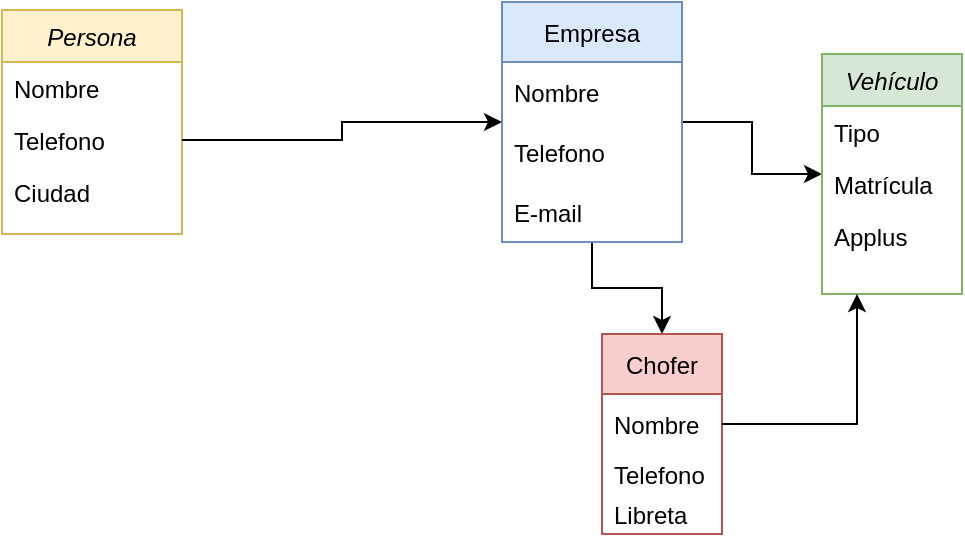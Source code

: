 <mxfile version="17.4.1" type="github">
  <diagram id="C5RBs43oDa-KdzZeNtuy" name="Page-1">
    <mxGraphModel dx="1422" dy="762" grid="1" gridSize="10" guides="1" tooltips="1" connect="1" arrows="1" fold="1" page="1" pageScale="1" pageWidth="827" pageHeight="1169" math="0" shadow="0">
      <root>
        <mxCell id="WIyWlLk6GJQsqaUBKTNV-0" />
        <mxCell id="WIyWlLk6GJQsqaUBKTNV-1" parent="WIyWlLk6GJQsqaUBKTNV-0" />
        <mxCell id="zkfFHV4jXpPFQw0GAbJ--0" value="Persona" style="swimlane;fontStyle=2;align=center;verticalAlign=top;childLayout=stackLayout;horizontal=1;startSize=26;horizontalStack=0;resizeParent=1;resizeLast=0;collapsible=1;marginBottom=0;rounded=0;shadow=0;strokeWidth=1;fillColor=#fff2cc;strokeColor=#d6b656;" parent="WIyWlLk6GJQsqaUBKTNV-1" vertex="1">
          <mxGeometry x="40" y="28" width="90" height="112" as="geometry">
            <mxRectangle x="230" y="140" width="160" height="26" as="alternateBounds" />
          </mxGeometry>
        </mxCell>
        <mxCell id="zkfFHV4jXpPFQw0GAbJ--1" value="Nombre" style="text;align=left;verticalAlign=top;spacingLeft=4;spacingRight=4;overflow=hidden;rotatable=0;points=[[0,0.5],[1,0.5]];portConstraint=eastwest;" parent="zkfFHV4jXpPFQw0GAbJ--0" vertex="1">
          <mxGeometry y="26" width="90" height="26" as="geometry" />
        </mxCell>
        <mxCell id="W2H-9vrmTVrFbAcjTf_w-5" value="Telefono" style="text;align=left;verticalAlign=top;spacingLeft=4;spacingRight=4;overflow=hidden;rotatable=0;points=[[0,0.5],[1,0.5]];portConstraint=eastwest;rounded=0;shadow=0;html=0;" vertex="1" parent="zkfFHV4jXpPFQw0GAbJ--0">
          <mxGeometry y="52" width="90" height="26" as="geometry" />
        </mxCell>
        <mxCell id="W2H-9vrmTVrFbAcjTf_w-2" value="Ciudad        " style="text;align=left;verticalAlign=top;spacingLeft=4;spacingRight=4;overflow=hidden;rotatable=0;points=[[0,0.5],[1,0.5]];portConstraint=eastwest;rounded=0;shadow=0;html=0;" vertex="1" parent="zkfFHV4jXpPFQw0GAbJ--0">
          <mxGeometry y="78" width="90" height="26" as="geometry" />
        </mxCell>
        <mxCell id="W2H-9vrmTVrFbAcjTf_w-15" style="edgeStyle=orthogonalEdgeStyle;rounded=0;orthogonalLoop=1;jettySize=auto;html=1;" edge="1" parent="WIyWlLk6GJQsqaUBKTNV-1" source="W2H-9vrmTVrFbAcjTf_w-6" target="W2H-9vrmTVrFbAcjTf_w-11">
          <mxGeometry relative="1" as="geometry" />
        </mxCell>
        <mxCell id="W2H-9vrmTVrFbAcjTf_w-26" style="edgeStyle=orthogonalEdgeStyle;rounded=0;orthogonalLoop=1;jettySize=auto;html=1;entryX=0.5;entryY=0;entryDx=0;entryDy=0;" edge="1" parent="WIyWlLk6GJQsqaUBKTNV-1" source="W2H-9vrmTVrFbAcjTf_w-6" target="W2H-9vrmTVrFbAcjTf_w-21">
          <mxGeometry relative="1" as="geometry" />
        </mxCell>
        <mxCell id="W2H-9vrmTVrFbAcjTf_w-6" value="Empresa" style="swimlane;fontStyle=0;childLayout=stackLayout;horizontal=1;startSize=30;horizontalStack=0;resizeParent=1;resizeParentMax=0;resizeLast=0;collapsible=1;marginBottom=0;fillColor=#dae8fc;strokeColor=#6c8ebf;" vertex="1" parent="WIyWlLk6GJQsqaUBKTNV-1">
          <mxGeometry x="290" y="24" width="90" height="120" as="geometry" />
        </mxCell>
        <mxCell id="W2H-9vrmTVrFbAcjTf_w-7" value="Nombre " style="text;strokeColor=none;fillColor=none;align=left;verticalAlign=middle;spacingLeft=4;spacingRight=4;overflow=hidden;points=[[0,0.5],[1,0.5]];portConstraint=eastwest;rotatable=0;" vertex="1" parent="W2H-9vrmTVrFbAcjTf_w-6">
          <mxGeometry y="30" width="90" height="30" as="geometry" />
        </mxCell>
        <mxCell id="W2H-9vrmTVrFbAcjTf_w-8" value="Telefono    " style="text;strokeColor=none;fillColor=none;align=left;verticalAlign=middle;spacingLeft=4;spacingRight=4;overflow=hidden;points=[[0,0.5],[1,0.5]];portConstraint=eastwest;rotatable=0;" vertex="1" parent="W2H-9vrmTVrFbAcjTf_w-6">
          <mxGeometry y="60" width="90" height="30" as="geometry" />
        </mxCell>
        <mxCell id="W2H-9vrmTVrFbAcjTf_w-9" value="E-mail" style="text;strokeColor=none;fillColor=none;align=left;verticalAlign=middle;spacingLeft=4;spacingRight=4;overflow=hidden;points=[[0,0.5],[1,0.5]];portConstraint=eastwest;rotatable=0;" vertex="1" parent="W2H-9vrmTVrFbAcjTf_w-6">
          <mxGeometry y="90" width="90" height="30" as="geometry" />
        </mxCell>
        <mxCell id="W2H-9vrmTVrFbAcjTf_w-11" value="Vehículo" style="swimlane;fontStyle=2;align=center;verticalAlign=top;childLayout=stackLayout;horizontal=1;startSize=26;horizontalStack=0;resizeParent=1;resizeLast=0;collapsible=1;marginBottom=0;rounded=0;shadow=0;strokeWidth=1;fillColor=#d5e8d4;strokeColor=#82b366;" vertex="1" parent="WIyWlLk6GJQsqaUBKTNV-1">
          <mxGeometry x="450" y="50" width="70" height="120" as="geometry">
            <mxRectangle x="230" y="140" width="160" height="26" as="alternateBounds" />
          </mxGeometry>
        </mxCell>
        <mxCell id="W2H-9vrmTVrFbAcjTf_w-12" value="Tipo" style="text;align=left;verticalAlign=top;spacingLeft=4;spacingRight=4;overflow=hidden;rotatable=0;points=[[0,0.5],[1,0.5]];portConstraint=eastwest;" vertex="1" parent="W2H-9vrmTVrFbAcjTf_w-11">
          <mxGeometry y="26" width="70" height="26" as="geometry" />
        </mxCell>
        <mxCell id="W2H-9vrmTVrFbAcjTf_w-13" value="Matrícula" style="text;align=left;verticalAlign=top;spacingLeft=4;spacingRight=4;overflow=hidden;rotatable=0;points=[[0,0.5],[1,0.5]];portConstraint=eastwest;rounded=0;shadow=0;html=0;" vertex="1" parent="W2H-9vrmTVrFbAcjTf_w-11">
          <mxGeometry y="52" width="70" height="26" as="geometry" />
        </mxCell>
        <mxCell id="W2H-9vrmTVrFbAcjTf_w-14" value="Applus" style="text;align=left;verticalAlign=top;spacingLeft=4;spacingRight=4;overflow=hidden;rotatable=0;points=[[0,0.5],[1,0.5]];portConstraint=eastwest;rounded=0;shadow=0;html=0;" vertex="1" parent="W2H-9vrmTVrFbAcjTf_w-11">
          <mxGeometry y="78" width="70" height="26" as="geometry" />
        </mxCell>
        <mxCell id="W2H-9vrmTVrFbAcjTf_w-17" style="edgeStyle=orthogonalEdgeStyle;rounded=0;orthogonalLoop=1;jettySize=auto;html=1;exitX=1;exitY=0.5;exitDx=0;exitDy=0;entryX=0;entryY=0.5;entryDx=0;entryDy=0;" edge="1" parent="WIyWlLk6GJQsqaUBKTNV-1" source="W2H-9vrmTVrFbAcjTf_w-5" target="W2H-9vrmTVrFbAcjTf_w-6">
          <mxGeometry relative="1" as="geometry" />
        </mxCell>
        <mxCell id="W2H-9vrmTVrFbAcjTf_w-21" value="Chofer" style="swimlane;fontStyle=0;childLayout=stackLayout;horizontal=1;startSize=30;horizontalStack=0;resizeParent=1;resizeParentMax=0;resizeLast=0;collapsible=1;marginBottom=0;fillColor=#f8cecc;strokeColor=#b85450;" vertex="1" parent="WIyWlLk6GJQsqaUBKTNV-1">
          <mxGeometry x="340" y="190" width="60" height="100" as="geometry" />
        </mxCell>
        <mxCell id="W2H-9vrmTVrFbAcjTf_w-22" value="Nombre " style="text;strokeColor=none;fillColor=none;align=left;verticalAlign=middle;spacingLeft=4;spacingRight=4;overflow=hidden;points=[[0,0.5],[1,0.5]];portConstraint=eastwest;rotatable=0;" vertex="1" parent="W2H-9vrmTVrFbAcjTf_w-21">
          <mxGeometry y="30" width="60" height="30" as="geometry" />
        </mxCell>
        <mxCell id="W2H-9vrmTVrFbAcjTf_w-23" value="Telefono    " style="text;strokeColor=none;fillColor=none;align=left;verticalAlign=middle;spacingLeft=4;spacingRight=4;overflow=hidden;points=[[0,0.5],[1,0.5]];portConstraint=eastwest;rotatable=0;" vertex="1" parent="W2H-9vrmTVrFbAcjTf_w-21">
          <mxGeometry y="60" width="60" height="20" as="geometry" />
        </mxCell>
        <mxCell id="W2H-9vrmTVrFbAcjTf_w-30" value="Libreta" style="text;strokeColor=none;fillColor=none;align=left;verticalAlign=middle;spacingLeft=4;spacingRight=4;overflow=hidden;points=[[0,0.5],[1,0.5]];portConstraint=eastwest;rotatable=0;" vertex="1" parent="W2H-9vrmTVrFbAcjTf_w-21">
          <mxGeometry y="80" width="60" height="20" as="geometry" />
        </mxCell>
        <mxCell id="W2H-9vrmTVrFbAcjTf_w-31" style="edgeStyle=orthogonalEdgeStyle;rounded=0;orthogonalLoop=1;jettySize=auto;html=1;exitX=1;exitY=0.5;exitDx=0;exitDy=0;entryX=0.25;entryY=1;entryDx=0;entryDy=0;" edge="1" parent="WIyWlLk6GJQsqaUBKTNV-1" source="W2H-9vrmTVrFbAcjTf_w-22" target="W2H-9vrmTVrFbAcjTf_w-11">
          <mxGeometry relative="1" as="geometry" />
        </mxCell>
      </root>
    </mxGraphModel>
  </diagram>
</mxfile>

